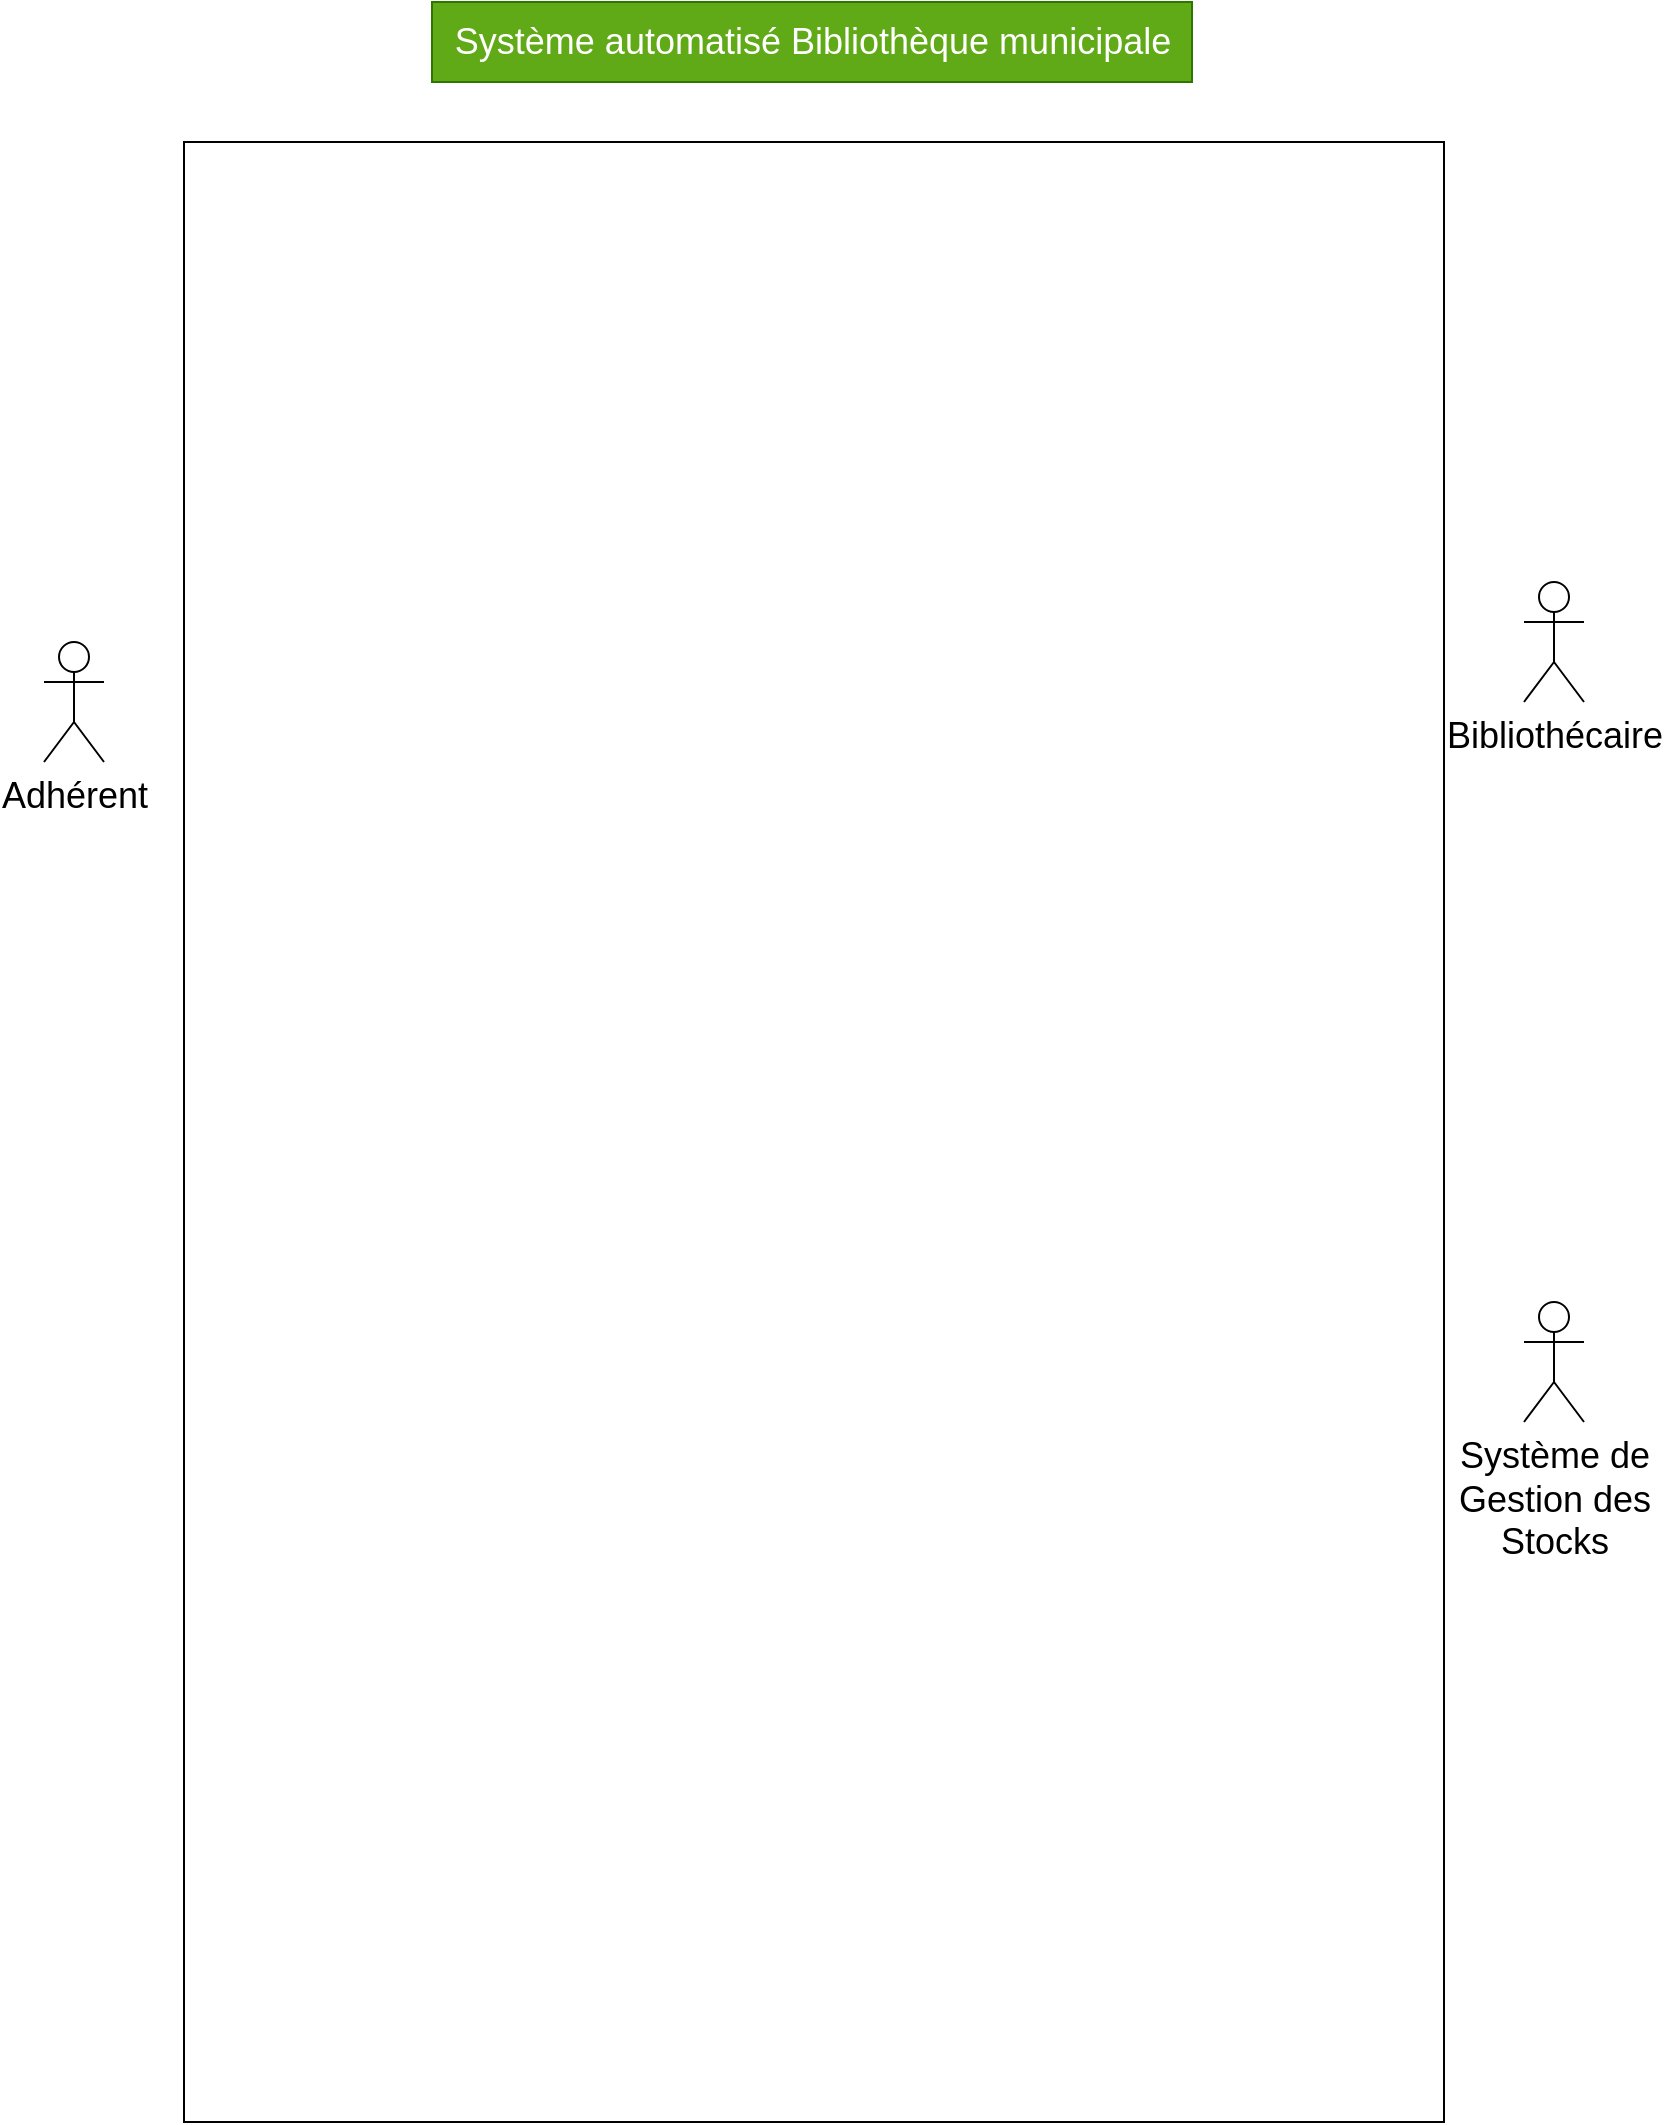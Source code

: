 <mxfile>
    <diagram id="UAru15Q06mG_JpxNSIoz" name="Page-1">
        <mxGraphModel dx="1489" dy="926" grid="1" gridSize="10" guides="1" tooltips="1" connect="1" arrows="1" fold="1" page="1" pageScale="1" pageWidth="827" pageHeight="1169" math="0" shadow="0">
            <root>
                <mxCell id="0"/>
                <mxCell id="1" parent="0"/>
                <mxCell id="2" value="" style="rounded=0;whiteSpace=wrap;html=1;fillColor=none;movable=0;resizable=0;rotatable=0;deletable=0;editable=0;connectable=0;" vertex="1" parent="1">
                    <mxGeometry x="100" y="120" width="630" height="990" as="geometry"/>
                </mxCell>
                <mxCell id="3" value="Système automatisé Bibliothèque municipale" style="text;html=1;align=center;verticalAlign=middle;resizable=0;points=[];autosize=1;strokeColor=#2D7600;fillColor=#60a917;fontColor=#ffffff;fontSize=18;" vertex="1" parent="1">
                    <mxGeometry x="224" y="50" width="380" height="40" as="geometry"/>
                </mxCell>
                <mxCell id="4" value="Adhérent" style="shape=umlActor;verticalLabelPosition=bottom;verticalAlign=top;html=1;outlineConnect=0;fontSize=18;fillColor=none;" vertex="1" parent="1">
                    <mxGeometry x="30" y="370" width="30" height="60" as="geometry"/>
                </mxCell>
                <mxCell id="5" value="Bibliothécaire" style="shape=umlActor;verticalLabelPosition=bottom;verticalAlign=top;html=1;outlineConnect=0;fontSize=18;fillColor=none;" vertex="1" parent="1">
                    <mxGeometry x="770" y="340" width="30" height="60" as="geometry"/>
                </mxCell>
                <mxCell id="6" value="Système de&lt;br&gt;Gestion des&lt;br&gt;Stocks" style="shape=umlActor;verticalLabelPosition=bottom;verticalAlign=top;html=1;outlineConnect=0;fontSize=18;fillColor=none;" vertex="1" parent="1">
                    <mxGeometry x="770" y="700" width="30" height="60" as="geometry"/>
                </mxCell>
            </root>
        </mxGraphModel>
    </diagram>
</mxfile>
